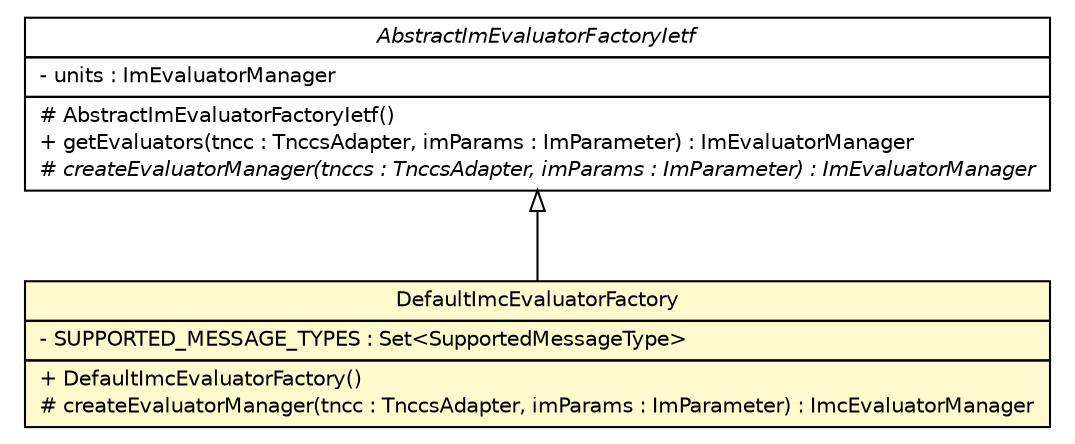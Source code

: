 #!/usr/local/bin/dot
#
# Class diagram 
# Generated by UMLGraph version R5_6 (http://www.umlgraph.org/)
#

digraph G {
	edge [fontname="Helvetica",fontsize=10,labelfontname="Helvetica",labelfontsize=10];
	node [fontname="Helvetica",fontsize=10,shape=plaintext];
	nodesep=0.25;
	ranksep=0.5;
	// de.hsbremen.tc.tnc.im.evaluate.AbstractImEvaluatorFactoryIetf
	c2039 [label=<<table title="de.hsbremen.tc.tnc.im.evaluate.AbstractImEvaluatorFactoryIetf" border="0" cellborder="1" cellspacing="0" cellpadding="2" port="p" href="../AbstractImEvaluatorFactoryIetf.html">
		<tr><td><table border="0" cellspacing="0" cellpadding="1">
<tr><td align="center" balign="center"><font face="Helvetica-Oblique"> AbstractImEvaluatorFactoryIetf </font></td></tr>
		</table></td></tr>
		<tr><td><table border="0" cellspacing="0" cellpadding="1">
<tr><td align="left" balign="left"> - units : ImEvaluatorManager </td></tr>
		</table></td></tr>
		<tr><td><table border="0" cellspacing="0" cellpadding="1">
<tr><td align="left" balign="left"> # AbstractImEvaluatorFactoryIetf() </td></tr>
<tr><td align="left" balign="left"> + getEvaluators(tncc : TnccsAdapter, imParams : ImParameter) : ImEvaluatorManager </td></tr>
<tr><td align="left" balign="left"><font face="Helvetica-Oblique" point-size="10.0"> # createEvaluatorManager(tnccs : TnccsAdapter, imParams : ImParameter) : ImEvaluatorManager </font></td></tr>
		</table></td></tr>
		</table>>, URL="../AbstractImEvaluatorFactoryIetf.html", fontname="Helvetica", fontcolor="black", fontsize=10.0];
	// de.hsbremen.tc.tnc.im.evaluate.simple.DefaultImcEvaluatorFactory
	c2056 [label=<<table title="de.hsbremen.tc.tnc.im.evaluate.simple.DefaultImcEvaluatorFactory" border="0" cellborder="1" cellspacing="0" cellpadding="2" port="p" bgcolor="lemonChiffon" href="./DefaultImcEvaluatorFactory.html">
		<tr><td><table border="0" cellspacing="0" cellpadding="1">
<tr><td align="center" balign="center"> DefaultImcEvaluatorFactory </td></tr>
		</table></td></tr>
		<tr><td><table border="0" cellspacing="0" cellpadding="1">
<tr><td align="left" balign="left"> - SUPPORTED_MESSAGE_TYPES : Set&lt;SupportedMessageType&gt; </td></tr>
		</table></td></tr>
		<tr><td><table border="0" cellspacing="0" cellpadding="1">
<tr><td align="left" balign="left"> + DefaultImcEvaluatorFactory() </td></tr>
<tr><td align="left" balign="left"> # createEvaluatorManager(tncc : TnccsAdapter, imParams : ImParameter) : ImcEvaluatorManager </td></tr>
		</table></td></tr>
		</table>>, URL="./DefaultImcEvaluatorFactory.html", fontname="Helvetica", fontcolor="black", fontsize=10.0];
	//de.hsbremen.tc.tnc.im.evaluate.simple.DefaultImcEvaluatorFactory extends de.hsbremen.tc.tnc.im.evaluate.AbstractImEvaluatorFactoryIetf
	c2039:p -> c2056:p [dir=back,arrowtail=empty];
}

